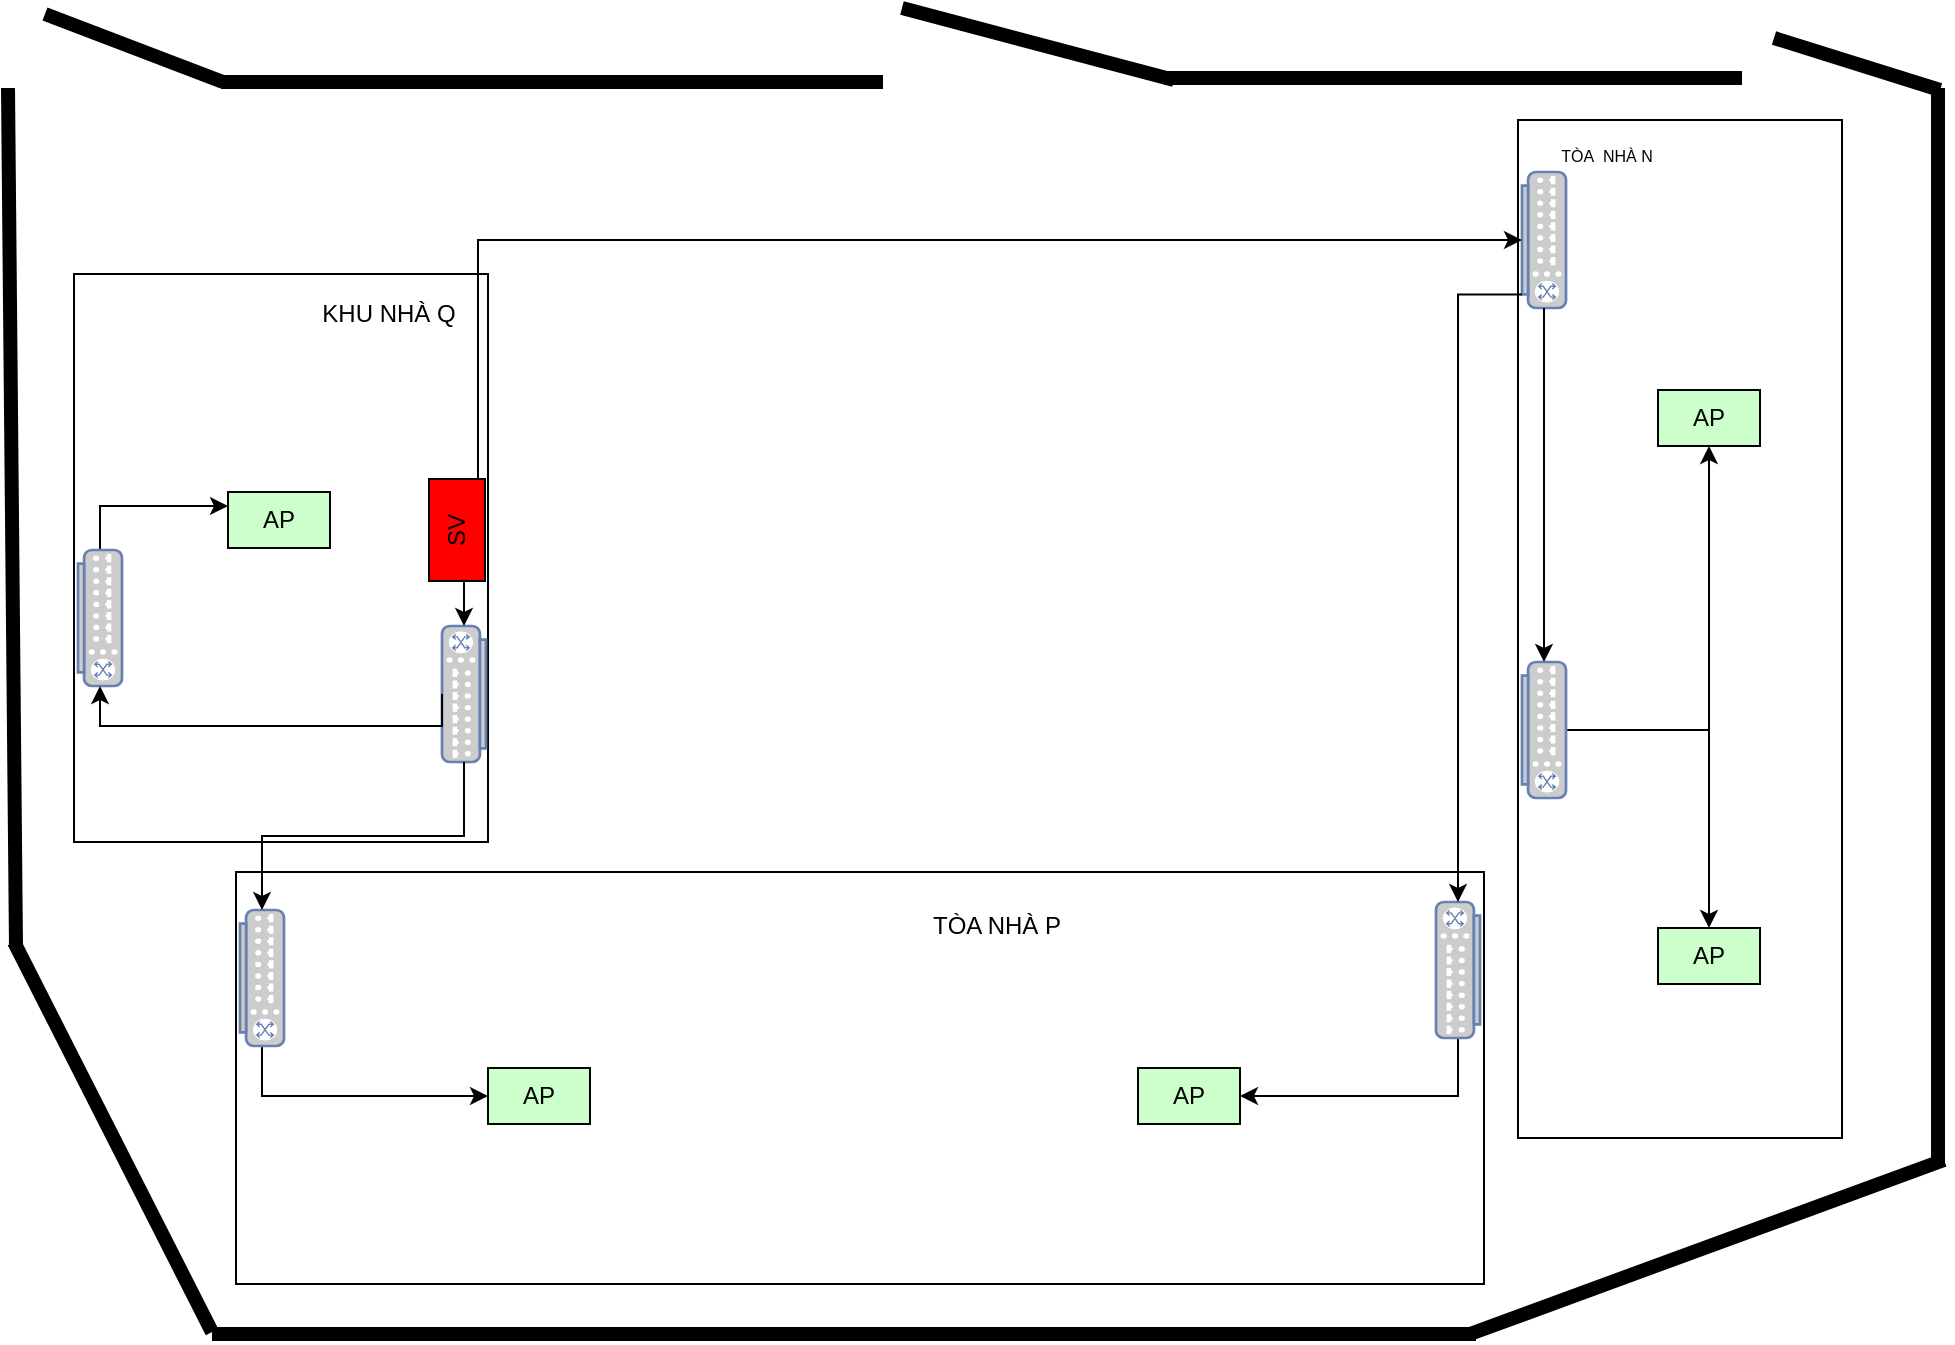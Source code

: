 <mxfile version="26.2.13">
  <diagram name="Trang-1" id="ratU0hbfYLUW1lL6aSGc">
    <mxGraphModel dx="2088" dy="1124" grid="0" gridSize="10" guides="1" tooltips="1" connect="1" arrows="1" fold="1" page="1" pageScale="1" pageWidth="827" pageHeight="1169" math="0" shadow="0">
      <root>
        <mxCell id="0" />
        <mxCell id="1" parent="0" />
        <mxCell id="CUG6WXqTkghiBwT0aCOd-1" value="" style="rounded=0;whiteSpace=wrap;html=1;" parent="1" vertex="1">
          <mxGeometry x="335" y="176" width="207" height="284" as="geometry" />
        </mxCell>
        <mxCell id="CUG6WXqTkghiBwT0aCOd-4" value="" style="rounded=0;whiteSpace=wrap;html=1;" parent="1" vertex="1">
          <mxGeometry x="416" y="475" width="624" height="206" as="geometry" />
        </mxCell>
        <mxCell id="CUG6WXqTkghiBwT0aCOd-13" value="" style="rounded=0;whiteSpace=wrap;html=1;" parent="1" vertex="1">
          <mxGeometry x="1057" y="99" width="162" height="509" as="geometry" />
        </mxCell>
        <mxCell id="CUG6WXqTkghiBwT0aCOd-1877" value="TÒA NHÀ P" style="text;html=1;align=center;verticalAlign=middle;whiteSpace=wrap;rounded=0;" parent="1" vertex="1">
          <mxGeometry x="752" y="487" width="89" height="30" as="geometry" />
        </mxCell>
        <mxCell id="CUG6WXqTkghiBwT0aCOd-1878" value="KHU NHÀ Q" style="text;html=1;align=center;verticalAlign=middle;whiteSpace=wrap;rounded=0;" parent="1" vertex="1">
          <mxGeometry x="448" y="181" width="89" height="30" as="geometry" />
        </mxCell>
        <mxCell id="CUG6WXqTkghiBwT0aCOd-1879" value="TÒA&amp;nbsp; NHÀ N" style="text;html=1;align=center;verticalAlign=middle;whiteSpace=wrap;rounded=0;fontSize=8;" parent="1" vertex="1">
          <mxGeometry x="1057" y="102" width="89" height="30" as="geometry" />
        </mxCell>
        <mxCell id="Q9WEdBpJVx7NYf4dOfqf-1" value="" style="endArrow=none;html=1;rounded=0;strokeWidth=7;" parent="1" edge="1">
          <mxGeometry width="50" height="50" relative="1" as="geometry">
            <mxPoint x="739.5" y="80" as="sourcePoint" />
            <mxPoint x="408.5" y="80" as="targetPoint" />
          </mxGeometry>
        </mxCell>
        <mxCell id="Q9WEdBpJVx7NYf4dOfqf-2" value="" style="endArrow=none;html=1;rounded=0;strokeWidth=7;" parent="1" edge="1">
          <mxGeometry width="50" height="50" relative="1" as="geometry">
            <mxPoint x="1169" y="78" as="sourcePoint" />
            <mxPoint x="880" y="78" as="targetPoint" />
          </mxGeometry>
        </mxCell>
        <mxCell id="Q9WEdBpJVx7NYf4dOfqf-3" value="" style="endArrow=none;html=1;rounded=0;strokeWidth=7;" parent="1" edge="1">
          <mxGeometry width="50" height="50" relative="1" as="geometry">
            <mxPoint x="1267" y="622" as="sourcePoint" />
            <mxPoint x="1267" y="83" as="targetPoint" />
          </mxGeometry>
        </mxCell>
        <mxCell id="Q9WEdBpJVx7NYf4dOfqf-4" value="" style="endArrow=none;html=1;rounded=0;strokeWidth=7;" parent="1" edge="1">
          <mxGeometry width="50" height="50" relative="1" as="geometry">
            <mxPoint x="404" y="706" as="sourcePoint" />
            <mxPoint x="1036" y="706" as="targetPoint" />
          </mxGeometry>
        </mxCell>
        <mxCell id="Q9WEdBpJVx7NYf4dOfqf-5" value="" style="endArrow=none;html=1;rounded=0;strokeWidth=7;" parent="1" edge="1">
          <mxGeometry width="50" height="50" relative="1" as="geometry">
            <mxPoint x="306" y="513" as="sourcePoint" />
            <mxPoint x="302" y="83" as="targetPoint" />
          </mxGeometry>
        </mxCell>
        <mxCell id="Q9WEdBpJVx7NYf4dOfqf-10" value="" style="endArrow=none;html=1;rounded=0;strokeWidth=7;" parent="1" edge="1">
          <mxGeometry width="50" height="50" relative="1" as="geometry">
            <mxPoint x="409.5" y="80" as="sourcePoint" />
            <mxPoint x="320.5" y="46" as="targetPoint" />
          </mxGeometry>
        </mxCell>
        <mxCell id="Q9WEdBpJVx7NYf4dOfqf-11" value="" style="endArrow=none;html=1;rounded=0;strokeWidth=7;" parent="1" edge="1">
          <mxGeometry width="50" height="50" relative="1" as="geometry">
            <mxPoint x="885" y="79" as="sourcePoint" />
            <mxPoint x="749" y="43" as="targetPoint" />
          </mxGeometry>
        </mxCell>
        <mxCell id="Q9WEdBpJVx7NYf4dOfqf-12" value="" style="endArrow=none;html=1;rounded=0;strokeWidth=7;" parent="1" edge="1">
          <mxGeometry width="50" height="50" relative="1" as="geometry">
            <mxPoint x="1268" y="84" as="sourcePoint" />
            <mxPoint x="1185" y="58" as="targetPoint" />
          </mxGeometry>
        </mxCell>
        <mxCell id="WCPgtBi532CEw1H611fR-1" value="" style="endArrow=none;html=1;rounded=0;strokeWidth=7;" parent="1" edge="1">
          <mxGeometry width="50" height="50" relative="1" as="geometry">
            <mxPoint x="1033" y="706" as="sourcePoint" />
            <mxPoint x="1270" y="619" as="targetPoint" />
          </mxGeometry>
        </mxCell>
        <mxCell id="WCPgtBi532CEw1H611fR-2" value="" style="endArrow=none;html=1;rounded=0;strokeWidth=7;" parent="1" edge="1">
          <mxGeometry width="50" height="50" relative="1" as="geometry">
            <mxPoint x="404" y="705" as="sourcePoint" />
            <mxPoint x="305" y="510" as="targetPoint" />
          </mxGeometry>
        </mxCell>
        <mxCell id="WCPgtBi532CEw1H611fR-3" value="SV" style="rounded=0;whiteSpace=wrap;html=1;fillColor=#FF0000;rotation=-90;" parent="1" vertex="1">
          <mxGeometry x="501" y="290" width="51" height="28" as="geometry" />
        </mxCell>
        <mxCell id="WCPgtBi532CEw1H611fR-4" value="AP" style="rounded=0;whiteSpace=wrap;html=1;fillColor=#CCFFCC;" parent="1" vertex="1">
          <mxGeometry x="1127" y="234" width="51" height="28" as="geometry" />
        </mxCell>
        <mxCell id="WCPgtBi532CEw1H611fR-6" value="" style="fontColor=#0066CC;verticalAlign=top;verticalLabelPosition=bottom;labelPosition=center;align=center;html=1;outlineConnect=0;fillColor=#CCCCCC;strokeColor=#6881B3;gradientColor=none;gradientDirection=north;strokeWidth=2;shape=mxgraph.networks.switch;rotation=-90;" parent="1" vertex="1">
          <mxGeometry x="496" y="375" width="68" height="22" as="geometry" />
        </mxCell>
        <mxCell id="WCPgtBi532CEw1H611fR-8" value="" style="fontColor=#0066CC;verticalAlign=top;verticalLabelPosition=bottom;labelPosition=center;align=center;html=1;outlineConnect=0;fillColor=#CCCCCC;strokeColor=#6881B3;gradientColor=none;gradientDirection=north;strokeWidth=2;shape=mxgraph.networks.switch;rotation=90;" parent="1" vertex="1">
          <mxGeometry x="1036" y="148" width="68" height="22" as="geometry" />
        </mxCell>
        <mxCell id="WCPgtBi532CEw1H611fR-33" style="edgeStyle=orthogonalEdgeStyle;rounded=0;orthogonalLoop=1;jettySize=auto;html=1;exitX=0;exitY=0.5;exitDx=0;exitDy=0;exitPerimeter=0;entryX=1;entryY=0.5;entryDx=0;entryDy=0;" parent="1" source="WCPgtBi532CEw1H611fR-9" target="WCPgtBi532CEw1H611fR-19" edge="1">
          <mxGeometry relative="1" as="geometry" />
        </mxCell>
        <mxCell id="WCPgtBi532CEw1H611fR-9" value="" style="fontColor=#0066CC;verticalAlign=top;verticalLabelPosition=bottom;labelPosition=center;align=center;html=1;outlineConnect=0;fillColor=#CCCCCC;strokeColor=#6881B3;gradientColor=none;gradientDirection=north;strokeWidth=2;shape=mxgraph.networks.switch;rotation=-90;" parent="1" vertex="1">
          <mxGeometry x="993" y="513" width="68" height="22" as="geometry" />
        </mxCell>
        <mxCell id="WCPgtBi532CEw1H611fR-32" style="edgeStyle=orthogonalEdgeStyle;rounded=0;orthogonalLoop=1;jettySize=auto;html=1;exitX=1;exitY=0.5;exitDx=0;exitDy=0;exitPerimeter=0;entryX=0;entryY=0.5;entryDx=0;entryDy=0;" parent="1" source="WCPgtBi532CEw1H611fR-10" target="WCPgtBi532CEw1H611fR-20" edge="1">
          <mxGeometry relative="1" as="geometry" />
        </mxCell>
        <mxCell id="WCPgtBi532CEw1H611fR-10" value="" style="fontColor=#0066CC;verticalAlign=top;verticalLabelPosition=bottom;labelPosition=center;align=center;html=1;outlineConnect=0;fillColor=#CCCCCC;strokeColor=#6881B3;gradientColor=none;gradientDirection=north;strokeWidth=2;shape=mxgraph.networks.switch;rotation=90;" parent="1" vertex="1">
          <mxGeometry x="395" y="517" width="68" height="22" as="geometry" />
        </mxCell>
        <mxCell id="WCPgtBi532CEw1H611fR-22" style="edgeStyle=orthogonalEdgeStyle;rounded=0;orthogonalLoop=1;jettySize=auto;html=1;exitX=0;exitY=0.5;exitDx=0;exitDy=0;exitPerimeter=0;entryX=0;entryY=0.25;entryDx=0;entryDy=0;" parent="1" source="WCPgtBi532CEw1H611fR-11" target="WCPgtBi532CEw1H611fR-21" edge="1">
          <mxGeometry relative="1" as="geometry" />
        </mxCell>
        <mxCell id="WCPgtBi532CEw1H611fR-11" value="" style="fontColor=#0066CC;verticalAlign=top;verticalLabelPosition=bottom;labelPosition=center;align=center;html=1;outlineConnect=0;fillColor=#CCCCCC;strokeColor=#6881B3;gradientColor=none;gradientDirection=north;strokeWidth=2;shape=mxgraph.networks.switch;rotation=90;" parent="1" vertex="1">
          <mxGeometry x="314" y="337" width="68" height="22" as="geometry" />
        </mxCell>
        <mxCell id="WCPgtBi532CEw1H611fR-35" style="edgeStyle=orthogonalEdgeStyle;rounded=0;orthogonalLoop=1;jettySize=auto;html=1;exitX=0.5;exitY=0;exitDx=0;exitDy=0;exitPerimeter=0;entryX=0.5;entryY=1;entryDx=0;entryDy=0;" parent="1" source="WCPgtBi532CEw1H611fR-12" target="WCPgtBi532CEw1H611fR-4" edge="1">
          <mxGeometry relative="1" as="geometry" />
        </mxCell>
        <mxCell id="WCPgtBi532CEw1H611fR-36" style="edgeStyle=orthogonalEdgeStyle;rounded=0;orthogonalLoop=1;jettySize=auto;html=1;exitX=0.5;exitY=0;exitDx=0;exitDy=0;exitPerimeter=0;entryX=0.5;entryY=0;entryDx=0;entryDy=0;" parent="1" source="WCPgtBi532CEw1H611fR-12" target="WCPgtBi532CEw1H611fR-18" edge="1">
          <mxGeometry relative="1" as="geometry" />
        </mxCell>
        <mxCell id="WCPgtBi532CEw1H611fR-12" value="" style="fontColor=#0066CC;verticalAlign=top;verticalLabelPosition=bottom;labelPosition=center;align=center;html=1;outlineConnect=0;fillColor=#CCCCCC;strokeColor=#6881B3;gradientColor=none;gradientDirection=north;strokeWidth=2;shape=mxgraph.networks.switch;rotation=90;" parent="1" vertex="1">
          <mxGeometry x="1036" y="393" width="68" height="22" as="geometry" />
        </mxCell>
        <mxCell id="WCPgtBi532CEw1H611fR-15" style="edgeStyle=orthogonalEdgeStyle;rounded=0;orthogonalLoop=1;jettySize=auto;html=1;exitX=0;exitY=0.5;exitDx=0;exitDy=0;entryX=1;entryY=0.5;entryDx=0;entryDy=0;entryPerimeter=0;" parent="1" source="WCPgtBi532CEw1H611fR-3" target="WCPgtBi532CEw1H611fR-6" edge="1">
          <mxGeometry relative="1" as="geometry" />
        </mxCell>
        <mxCell id="WCPgtBi532CEw1H611fR-16" style="edgeStyle=orthogonalEdgeStyle;rounded=0;orthogonalLoop=1;jettySize=auto;html=1;exitX=1;exitY=0.5;exitDx=0;exitDy=0;entryX=0.5;entryY=1;entryDx=0;entryDy=0;entryPerimeter=0;" parent="1" source="WCPgtBi532CEw1H611fR-3" target="WCPgtBi532CEw1H611fR-8" edge="1">
          <mxGeometry relative="1" as="geometry">
            <Array as="points">
              <mxPoint x="537" y="279" />
              <mxPoint x="537" y="159" />
            </Array>
          </mxGeometry>
        </mxCell>
        <mxCell id="WCPgtBi532CEw1H611fR-17" style="edgeStyle=orthogonalEdgeStyle;rounded=0;orthogonalLoop=1;jettySize=auto;html=1;exitX=0.5;exitY=0;exitDx=0;exitDy=0;exitPerimeter=0;entryX=1;entryY=0.5;entryDx=0;entryDy=0;entryPerimeter=0;" parent="1" source="WCPgtBi532CEw1H611fR-6" target="WCPgtBi532CEw1H611fR-11" edge="1">
          <mxGeometry relative="1" as="geometry">
            <Array as="points">
              <mxPoint x="519" y="402" />
              <mxPoint x="348" y="402" />
            </Array>
          </mxGeometry>
        </mxCell>
        <mxCell id="WCPgtBi532CEw1H611fR-18" value="AP" style="rounded=0;whiteSpace=wrap;html=1;fillColor=#CCFFCC;" parent="1" vertex="1">
          <mxGeometry x="1127" y="503" width="51" height="28" as="geometry" />
        </mxCell>
        <mxCell id="WCPgtBi532CEw1H611fR-19" value="AP" style="rounded=0;whiteSpace=wrap;html=1;fillColor=#CCFFCC;" parent="1" vertex="1">
          <mxGeometry x="867" y="573" width="51" height="28" as="geometry" />
        </mxCell>
        <mxCell id="WCPgtBi532CEw1H611fR-20" value="AP" style="rounded=0;whiteSpace=wrap;html=1;fillColor=#CCFFCC;" parent="1" vertex="1">
          <mxGeometry x="542" y="573" width="51" height="28" as="geometry" />
        </mxCell>
        <mxCell id="WCPgtBi532CEw1H611fR-21" value="AP" style="rounded=0;whiteSpace=wrap;html=1;fillColor=#CCFFCC;" parent="1" vertex="1">
          <mxGeometry x="412" y="285" width="51" height="28" as="geometry" />
        </mxCell>
        <mxCell id="WCPgtBi532CEw1H611fR-23" style="edgeStyle=orthogonalEdgeStyle;rounded=0;orthogonalLoop=1;jettySize=auto;html=1;exitX=1;exitY=0.5;exitDx=0;exitDy=0;exitPerimeter=0;entryX=0;entryY=0.5;entryDx=0;entryDy=0;entryPerimeter=0;" parent="1" source="WCPgtBi532CEw1H611fR-8" target="WCPgtBi532CEw1H611fR-12" edge="1">
          <mxGeometry relative="1" as="geometry" />
        </mxCell>
        <mxCell id="WCPgtBi532CEw1H611fR-24" style="edgeStyle=orthogonalEdgeStyle;rounded=0;orthogonalLoop=1;jettySize=auto;html=1;exitX=0;exitY=0.5;exitDx=0;exitDy=0;exitPerimeter=0;entryX=0;entryY=0.5;entryDx=0;entryDy=0;entryPerimeter=0;" parent="1" source="WCPgtBi532CEw1H611fR-6" target="WCPgtBi532CEw1H611fR-10" edge="1">
          <mxGeometry relative="1" as="geometry" />
        </mxCell>
        <mxCell id="WCPgtBi532CEw1H611fR-26" style="edgeStyle=orthogonalEdgeStyle;rounded=0;orthogonalLoop=1;jettySize=auto;html=1;exitX=0.9;exitY=1;exitDx=0;exitDy=0;exitPerimeter=0;entryX=1;entryY=0.5;entryDx=0;entryDy=0;entryPerimeter=0;" parent="1" source="WCPgtBi532CEw1H611fR-8" target="WCPgtBi532CEw1H611fR-9" edge="1">
          <mxGeometry relative="1" as="geometry" />
        </mxCell>
      </root>
    </mxGraphModel>
  </diagram>
</mxfile>
